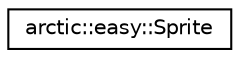 digraph "Graphical Class Hierarchy"
{
 // LATEX_PDF_SIZE
  edge [fontname="Helvetica",fontsize="10",labelfontname="Helvetica",labelfontsize="10"];
  node [fontname="Helvetica",fontsize="10",shape=record];
  rankdir="LR";
  Node0 [label="arctic::easy::Sprite",height=0.2,width=0.4,color="black", fillcolor="white", style="filled",URL="$classarctic_1_1easy_1_1_sprite.html",tooltip=" "];
}
